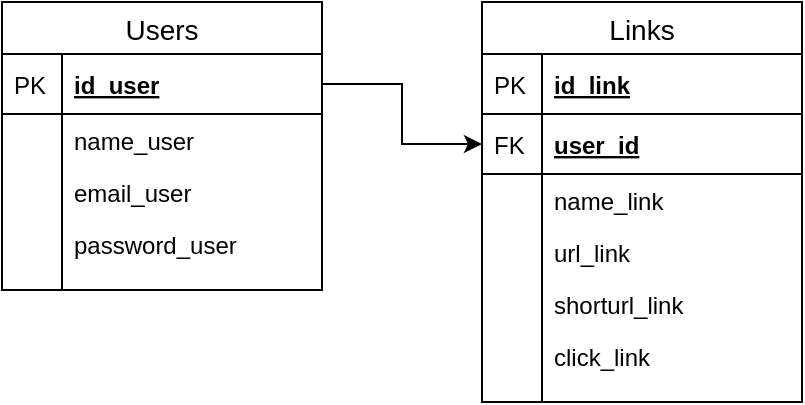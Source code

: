 <mxfile version="13.0.3" type="device"><diagram id="C5RBs43oDa-KdzZeNtuy" name="Page-1"><mxGraphModel dx="1024" dy="592" grid="1" gridSize="10" guides="1" tooltips="1" connect="1" arrows="1" fold="1" page="1" pageScale="1" pageWidth="827" pageHeight="1169" math="0" shadow="0"><root><mxCell id="WIyWlLk6GJQsqaUBKTNV-0"/><mxCell id="WIyWlLk6GJQsqaUBKTNV-1" parent="WIyWlLk6GJQsqaUBKTNV-0"/><mxCell id="jWJvTEr5J68mUJuvtFBA-11" value="Links" style="swimlane;fontStyle=0;childLayout=stackLayout;horizontal=1;startSize=26;horizontalStack=0;resizeParent=1;resizeParentMax=0;resizeLast=0;collapsible=1;marginBottom=0;align=center;fontSize=14;" vertex="1" parent="WIyWlLk6GJQsqaUBKTNV-1"><mxGeometry x="360" y="120" width="160" height="200" as="geometry"/></mxCell><mxCell id="jWJvTEr5J68mUJuvtFBA-12" value="id_link" style="shape=partialRectangle;top=0;left=0;right=0;bottom=1;align=left;verticalAlign=middle;fillColor=none;spacingLeft=34;spacingRight=4;overflow=hidden;rotatable=0;points=[[0,0.5],[1,0.5]];portConstraint=eastwest;dropTarget=0;fontStyle=5;fontSize=12;" vertex="1" parent="jWJvTEr5J68mUJuvtFBA-11"><mxGeometry y="26" width="160" height="30" as="geometry"/></mxCell><mxCell id="jWJvTEr5J68mUJuvtFBA-13" value="PK" style="shape=partialRectangle;top=0;left=0;bottom=0;fillColor=none;align=left;verticalAlign=middle;spacingLeft=4;spacingRight=4;overflow=hidden;rotatable=0;points=[];portConstraint=eastwest;part=1;fontSize=12;" vertex="1" connectable="0" parent="jWJvTEr5J68mUJuvtFBA-12"><mxGeometry width="30" height="30" as="geometry"/></mxCell><mxCell id="jWJvTEr5J68mUJuvtFBA-23" value="user_id" style="shape=partialRectangle;top=0;left=0;right=0;bottom=1;align=left;verticalAlign=middle;fillColor=none;spacingLeft=34;spacingRight=4;overflow=hidden;rotatable=0;points=[[0,0.5],[1,0.5]];portConstraint=eastwest;dropTarget=0;fontStyle=5;fontSize=12;" vertex="1" parent="jWJvTEr5J68mUJuvtFBA-11"><mxGeometry y="56" width="160" height="30" as="geometry"/></mxCell><mxCell id="jWJvTEr5J68mUJuvtFBA-24" value="FK" style="shape=partialRectangle;top=0;left=0;bottom=0;fillColor=none;align=left;verticalAlign=middle;spacingLeft=4;spacingRight=4;overflow=hidden;rotatable=0;points=[];portConstraint=eastwest;part=1;fontSize=12;" vertex="1" connectable="0" parent="jWJvTEr5J68mUJuvtFBA-23"><mxGeometry width="30" height="30" as="geometry"/></mxCell><mxCell id="jWJvTEr5J68mUJuvtFBA-26" value="name_link" style="shape=partialRectangle;top=0;left=0;right=0;bottom=0;align=left;verticalAlign=top;fillColor=none;spacingLeft=34;spacingRight=4;overflow=hidden;rotatable=0;points=[[0,0.5],[1,0.5]];portConstraint=eastwest;dropTarget=0;fontSize=12;" vertex="1" parent="jWJvTEr5J68mUJuvtFBA-11"><mxGeometry y="86" width="160" height="26" as="geometry"/></mxCell><mxCell id="jWJvTEr5J68mUJuvtFBA-27" value="" style="shape=partialRectangle;top=0;left=0;bottom=0;fillColor=none;align=left;verticalAlign=top;spacingLeft=4;spacingRight=4;overflow=hidden;rotatable=0;points=[];portConstraint=eastwest;part=1;fontSize=12;" vertex="1" connectable="0" parent="jWJvTEr5J68mUJuvtFBA-26"><mxGeometry width="30" height="26" as="geometry"/></mxCell><mxCell id="jWJvTEr5J68mUJuvtFBA-14" value="url_link" style="shape=partialRectangle;top=0;left=0;right=0;bottom=0;align=left;verticalAlign=top;fillColor=none;spacingLeft=34;spacingRight=4;overflow=hidden;rotatable=0;points=[[0,0.5],[1,0.5]];portConstraint=eastwest;dropTarget=0;fontSize=12;" vertex="1" parent="jWJvTEr5J68mUJuvtFBA-11"><mxGeometry y="112" width="160" height="26" as="geometry"/></mxCell><mxCell id="jWJvTEr5J68mUJuvtFBA-15" value="" style="shape=partialRectangle;top=0;left=0;bottom=0;fillColor=none;align=left;verticalAlign=top;spacingLeft=4;spacingRight=4;overflow=hidden;rotatable=0;points=[];portConstraint=eastwest;part=1;fontSize=12;" vertex="1" connectable="0" parent="jWJvTEr5J68mUJuvtFBA-14"><mxGeometry width="30" height="26" as="geometry"/></mxCell><mxCell id="jWJvTEr5J68mUJuvtFBA-16" value="shorturl_link" style="shape=partialRectangle;top=0;left=0;right=0;bottom=0;align=left;verticalAlign=top;fillColor=none;spacingLeft=34;spacingRight=4;overflow=hidden;rotatable=0;points=[[0,0.5],[1,0.5]];portConstraint=eastwest;dropTarget=0;fontSize=12;" vertex="1" parent="jWJvTEr5J68mUJuvtFBA-11"><mxGeometry y="138" width="160" height="26" as="geometry"/></mxCell><mxCell id="jWJvTEr5J68mUJuvtFBA-17" value="" style="shape=partialRectangle;top=0;left=0;bottom=0;fillColor=none;align=left;verticalAlign=top;spacingLeft=4;spacingRight=4;overflow=hidden;rotatable=0;points=[];portConstraint=eastwest;part=1;fontSize=12;" vertex="1" connectable="0" parent="jWJvTEr5J68mUJuvtFBA-16"><mxGeometry width="30" height="26" as="geometry"/></mxCell><mxCell id="jWJvTEr5J68mUJuvtFBA-18" value="click_link" style="shape=partialRectangle;top=0;left=0;right=0;bottom=0;align=left;verticalAlign=top;fillColor=none;spacingLeft=34;spacingRight=4;overflow=hidden;rotatable=0;points=[[0,0.5],[1,0.5]];portConstraint=eastwest;dropTarget=0;fontSize=12;" vertex="1" parent="jWJvTEr5J68mUJuvtFBA-11"><mxGeometry y="164" width="160" height="26" as="geometry"/></mxCell><mxCell id="jWJvTEr5J68mUJuvtFBA-19" value="" style="shape=partialRectangle;top=0;left=0;bottom=0;fillColor=none;align=left;verticalAlign=top;spacingLeft=4;spacingRight=4;overflow=hidden;rotatable=0;points=[];portConstraint=eastwest;part=1;fontSize=12;" vertex="1" connectable="0" parent="jWJvTEr5J68mUJuvtFBA-18"><mxGeometry width="30" height="26" as="geometry"/></mxCell><mxCell id="jWJvTEr5J68mUJuvtFBA-20" value="" style="shape=partialRectangle;top=0;left=0;right=0;bottom=0;align=left;verticalAlign=top;fillColor=none;spacingLeft=34;spacingRight=4;overflow=hidden;rotatable=0;points=[[0,0.5],[1,0.5]];portConstraint=eastwest;dropTarget=0;fontSize=12;" vertex="1" parent="jWJvTEr5J68mUJuvtFBA-11"><mxGeometry y="190" width="160" height="10" as="geometry"/></mxCell><mxCell id="jWJvTEr5J68mUJuvtFBA-21" value="" style="shape=partialRectangle;top=0;left=0;bottom=0;fillColor=none;align=left;verticalAlign=top;spacingLeft=4;spacingRight=4;overflow=hidden;rotatable=0;points=[];portConstraint=eastwest;part=1;fontSize=12;" vertex="1" connectable="0" parent="jWJvTEr5J68mUJuvtFBA-20"><mxGeometry width="30" height="10" as="geometry"/></mxCell><mxCell id="jWJvTEr5J68mUJuvtFBA-25" style="edgeStyle=orthogonalEdgeStyle;rounded=0;orthogonalLoop=1;jettySize=auto;html=1;entryX=0;entryY=0.5;entryDx=0;entryDy=0;" edge="1" parent="WIyWlLk6GJQsqaUBKTNV-1" source="jWJvTEr5J68mUJuvtFBA-1" target="jWJvTEr5J68mUJuvtFBA-23"><mxGeometry relative="1" as="geometry"/></mxCell><mxCell id="jWJvTEr5J68mUJuvtFBA-0" value="Users" style="swimlane;fontStyle=0;childLayout=stackLayout;horizontal=1;startSize=26;horizontalStack=0;resizeParent=1;resizeParentMax=0;resizeLast=0;collapsible=1;marginBottom=0;align=center;fontSize=14;" vertex="1" parent="WIyWlLk6GJQsqaUBKTNV-1"><mxGeometry x="120" y="120" width="160" height="144" as="geometry"/></mxCell><mxCell id="jWJvTEr5J68mUJuvtFBA-1" value="id_user" style="shape=partialRectangle;top=0;left=0;right=0;bottom=1;align=left;verticalAlign=middle;fillColor=none;spacingLeft=34;spacingRight=4;overflow=hidden;rotatable=0;points=[[0,0.5],[1,0.5]];portConstraint=eastwest;dropTarget=0;fontStyle=5;fontSize=12;" vertex="1" parent="jWJvTEr5J68mUJuvtFBA-0"><mxGeometry y="26" width="160" height="30" as="geometry"/></mxCell><mxCell id="jWJvTEr5J68mUJuvtFBA-2" value="PK" style="shape=partialRectangle;top=0;left=0;bottom=0;fillColor=none;align=left;verticalAlign=middle;spacingLeft=4;spacingRight=4;overflow=hidden;rotatable=0;points=[];portConstraint=eastwest;part=1;fontSize=12;" vertex="1" connectable="0" parent="jWJvTEr5J68mUJuvtFBA-1"><mxGeometry width="30" height="30" as="geometry"/></mxCell><mxCell id="jWJvTEr5J68mUJuvtFBA-3" value="name_user" style="shape=partialRectangle;top=0;left=0;right=0;bottom=0;align=left;verticalAlign=top;fillColor=none;spacingLeft=34;spacingRight=4;overflow=hidden;rotatable=0;points=[[0,0.5],[1,0.5]];portConstraint=eastwest;dropTarget=0;fontSize=12;" vertex="1" parent="jWJvTEr5J68mUJuvtFBA-0"><mxGeometry y="56" width="160" height="26" as="geometry"/></mxCell><mxCell id="jWJvTEr5J68mUJuvtFBA-4" value="" style="shape=partialRectangle;top=0;left=0;bottom=0;fillColor=none;align=left;verticalAlign=top;spacingLeft=4;spacingRight=4;overflow=hidden;rotatable=0;points=[];portConstraint=eastwest;part=1;fontSize=12;" vertex="1" connectable="0" parent="jWJvTEr5J68mUJuvtFBA-3"><mxGeometry width="30" height="26" as="geometry"/></mxCell><mxCell id="jWJvTEr5J68mUJuvtFBA-5" value="email_user" style="shape=partialRectangle;top=0;left=0;right=0;bottom=0;align=left;verticalAlign=top;fillColor=none;spacingLeft=34;spacingRight=4;overflow=hidden;rotatable=0;points=[[0,0.5],[1,0.5]];portConstraint=eastwest;dropTarget=0;fontSize=12;" vertex="1" parent="jWJvTEr5J68mUJuvtFBA-0"><mxGeometry y="82" width="160" height="26" as="geometry"/></mxCell><mxCell id="jWJvTEr5J68mUJuvtFBA-6" value="" style="shape=partialRectangle;top=0;left=0;bottom=0;fillColor=none;align=left;verticalAlign=top;spacingLeft=4;spacingRight=4;overflow=hidden;rotatable=0;points=[];portConstraint=eastwest;part=1;fontSize=12;" vertex="1" connectable="0" parent="jWJvTEr5J68mUJuvtFBA-5"><mxGeometry width="30" height="26" as="geometry"/></mxCell><mxCell id="jWJvTEr5J68mUJuvtFBA-7" value="password_user" style="shape=partialRectangle;top=0;left=0;right=0;bottom=0;align=left;verticalAlign=top;fillColor=none;spacingLeft=34;spacingRight=4;overflow=hidden;rotatable=0;points=[[0,0.5],[1,0.5]];portConstraint=eastwest;dropTarget=0;fontSize=12;" vertex="1" parent="jWJvTEr5J68mUJuvtFBA-0"><mxGeometry y="108" width="160" height="26" as="geometry"/></mxCell><mxCell id="jWJvTEr5J68mUJuvtFBA-8" value="" style="shape=partialRectangle;top=0;left=0;bottom=0;fillColor=none;align=left;verticalAlign=top;spacingLeft=4;spacingRight=4;overflow=hidden;rotatable=0;points=[];portConstraint=eastwest;part=1;fontSize=12;" vertex="1" connectable="0" parent="jWJvTEr5J68mUJuvtFBA-7"><mxGeometry width="30" height="26" as="geometry"/></mxCell><mxCell id="jWJvTEr5J68mUJuvtFBA-9" value="" style="shape=partialRectangle;top=0;left=0;right=0;bottom=0;align=left;verticalAlign=top;fillColor=none;spacingLeft=34;spacingRight=4;overflow=hidden;rotatable=0;points=[[0,0.5],[1,0.5]];portConstraint=eastwest;dropTarget=0;fontSize=12;" vertex="1" parent="jWJvTEr5J68mUJuvtFBA-0"><mxGeometry y="134" width="160" height="10" as="geometry"/></mxCell><mxCell id="jWJvTEr5J68mUJuvtFBA-10" value="" style="shape=partialRectangle;top=0;left=0;bottom=0;fillColor=none;align=left;verticalAlign=top;spacingLeft=4;spacingRight=4;overflow=hidden;rotatable=0;points=[];portConstraint=eastwest;part=1;fontSize=12;" vertex="1" connectable="0" parent="jWJvTEr5J68mUJuvtFBA-9"><mxGeometry width="30" height="10" as="geometry"/></mxCell></root></mxGraphModel></diagram></mxfile>